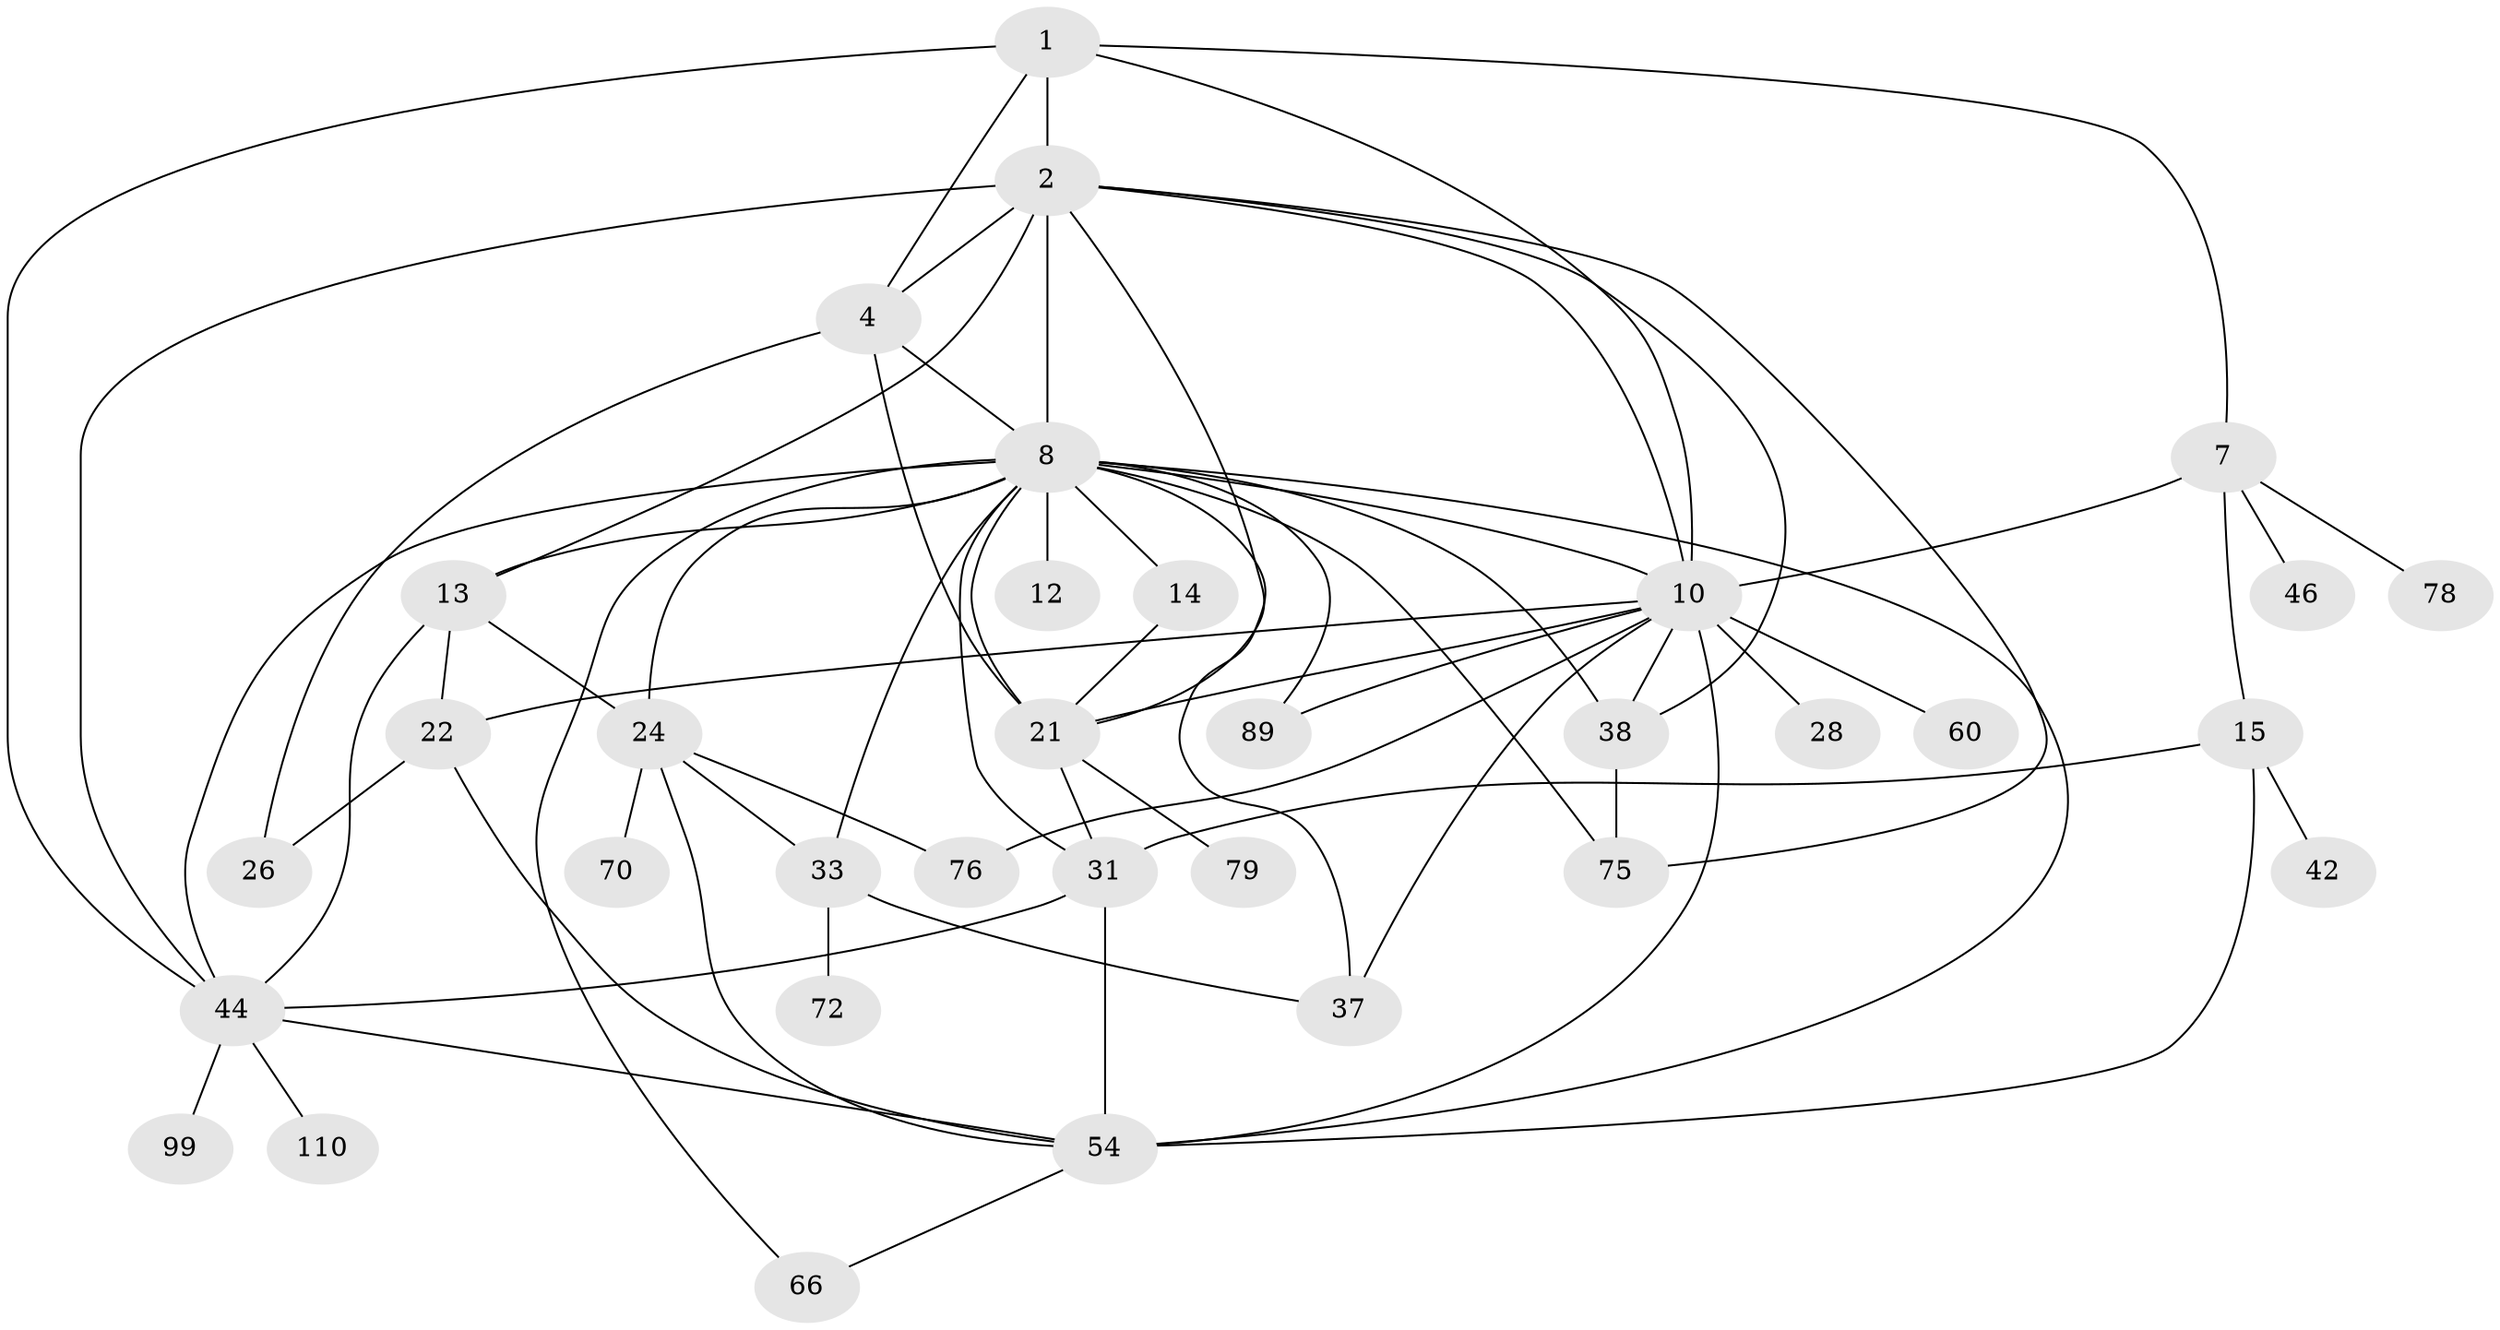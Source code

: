 // original degree distribution, {6: 0.05263157894736842, 5: 0.08771929824561403, 4: 0.19298245614035087, 2: 0.24561403508771928, 9: 0.008771929824561403, 11: 0.008771929824561403, 3: 0.15789473684210525, 1: 0.24561403508771928}
// Generated by graph-tools (version 1.1) at 2025/16/03/04/25 18:16:53]
// undirected, 34 vertices, 68 edges
graph export_dot {
graph [start="1"]
  node [color=gray90,style=filled];
  1 [super="+43"];
  2 [super="+58+3"];
  4 [super="+52+5"];
  7 [super="+9"];
  8 [super="+16+11+62+17"];
  10 [super="+59+27+20+18+95+45"];
  12 [super="+94"];
  13 [super="+34+29+25"];
  14;
  15 [super="+81+64+35"];
  21 [super="+49+69+41+30"];
  22 [super="+47"];
  24 [super="+106+40+77"];
  26 [super="+53+85"];
  28;
  31 [super="+73"];
  33 [super="+61+51"];
  37 [super="+102+39"];
  38 [super="+63"];
  42;
  44 [super="+82+57"];
  46 [super="+96"];
  54 [super="+74"];
  60;
  66;
  70;
  72;
  75;
  76;
  78 [super="+80"];
  79 [super="+97"];
  89 [super="+111"];
  99;
  110;
  1 -- 2;
  1 -- 4;
  1 -- 7;
  1 -- 44;
  1 -- 10;
  2 -- 13;
  2 -- 8 [weight=5];
  2 -- 4 [weight=3];
  2 -- 38;
  2 -- 10;
  2 -- 75;
  2 -- 44;
  2 -- 21;
  4 -- 21 [weight=2];
  4 -- 8;
  4 -- 26;
  7 -- 10;
  7 -- 15;
  7 -- 78;
  7 -- 46;
  8 -- 14;
  8 -- 10;
  8 -- 33;
  8 -- 89;
  8 -- 12 [weight=2];
  8 -- 31 [weight=2];
  8 -- 37;
  8 -- 38;
  8 -- 44;
  8 -- 13 [weight=3];
  8 -- 24 [weight=2];
  8 -- 75;
  8 -- 66;
  8 -- 54 [weight=2];
  8 -- 21 [weight=2];
  10 -- 28;
  10 -- 60;
  10 -- 54;
  10 -- 37;
  10 -- 22;
  10 -- 76;
  10 -- 38;
  10 -- 21 [weight=2];
  10 -- 89;
  13 -- 44;
  13 -- 24;
  13 -- 22;
  14 -- 21;
  15 -- 42;
  15 -- 31;
  15 -- 54;
  21 -- 79;
  21 -- 31;
  22 -- 26 [weight=2];
  22 -- 54;
  24 -- 33;
  24 -- 76;
  24 -- 70;
  24 -- 54;
  31 -- 44;
  31 -- 54;
  33 -- 72;
  33 -- 37;
  38 -- 75;
  44 -- 99;
  44 -- 54;
  44 -- 110;
  54 -- 66;
}
